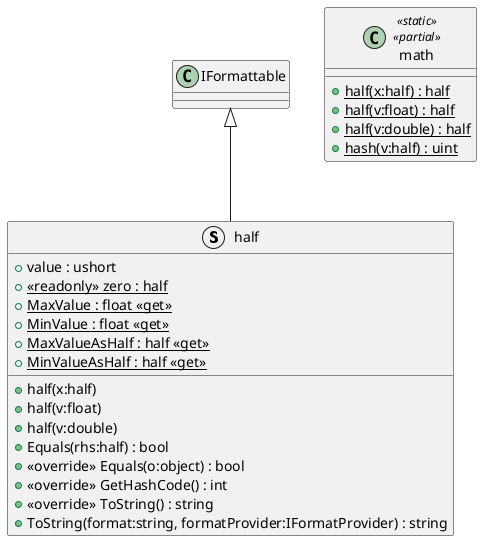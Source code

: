 @startuml
struct half {
    + value : ushort
    + {static} <<readonly>> zero : half
    + {static} MaxValue : float <<get>>
    + {static} MinValue : float <<get>>
    + {static} MaxValueAsHalf : half <<get>>
    + {static} MinValueAsHalf : half <<get>>
    + half(x:half)
    + half(v:float)
    + half(v:double)
    + Equals(rhs:half) : bool
    + <<override>> Equals(o:object) : bool
    + <<override>> GetHashCode() : int
    + <<override>> ToString() : string
    + ToString(format:string, formatProvider:IFormatProvider) : string
}
class math <<static>> <<partial>> {
    + {static} half(x:half) : half
    + {static} half(v:float) : half
    + {static} half(v:double) : half
    + {static} hash(v:half) : uint
}
IFormattable <|-- half
@enduml
